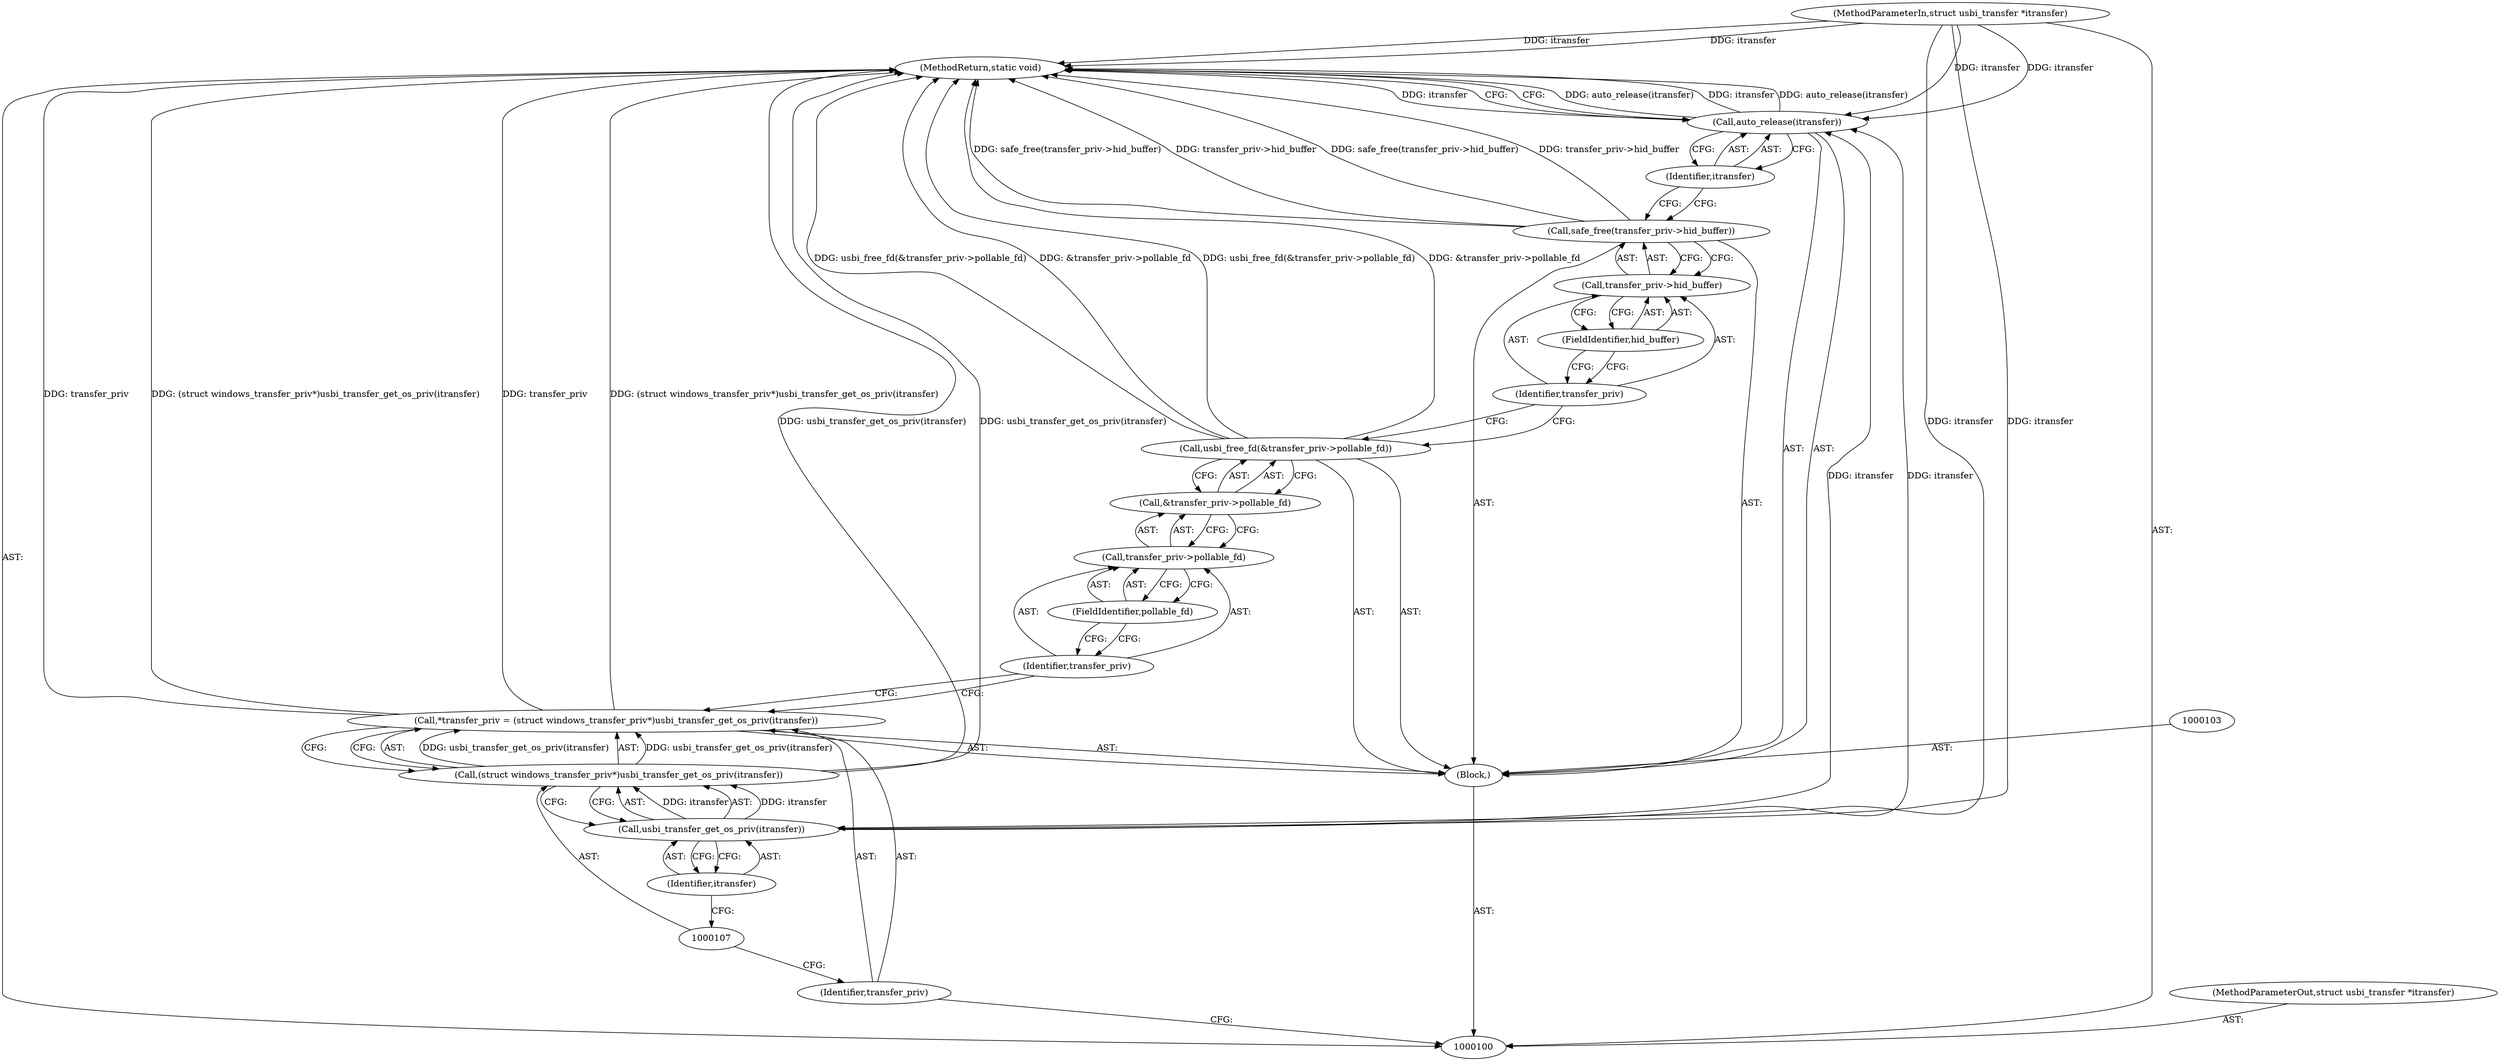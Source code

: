 digraph "1_Chrome_ac149a8d4371c0e01e0934fdd57b09e86f96b5b9_28" {
"1000121" [label="(MethodReturn,static void)"];
"1000101" [label="(MethodParameterIn,struct usbi_transfer *itransfer)"];
"1000162" [label="(MethodParameterOut,struct usbi_transfer *itransfer)"];
"1000102" [label="(Block,)"];
"1000109" [label="(Identifier,itransfer)"];
"1000104" [label="(Call,*transfer_priv = (struct windows_transfer_priv*)usbi_transfer_get_os_priv(itransfer))"];
"1000105" [label="(Identifier,transfer_priv)"];
"1000106" [label="(Call,(struct windows_transfer_priv*)usbi_transfer_get_os_priv(itransfer))"];
"1000108" [label="(Call,usbi_transfer_get_os_priv(itransfer))"];
"1000111" [label="(Call,&transfer_priv->pollable_fd)"];
"1000112" [label="(Call,transfer_priv->pollable_fd)"];
"1000113" [label="(Identifier,transfer_priv)"];
"1000110" [label="(Call,usbi_free_fd(&transfer_priv->pollable_fd))"];
"1000114" [label="(FieldIdentifier,pollable_fd)"];
"1000115" [label="(Call,safe_free(transfer_priv->hid_buffer))"];
"1000116" [label="(Call,transfer_priv->hid_buffer)"];
"1000117" [label="(Identifier,transfer_priv)"];
"1000118" [label="(FieldIdentifier,hid_buffer)"];
"1000120" [label="(Identifier,itransfer)"];
"1000119" [label="(Call,auto_release(itransfer))"];
"1000121" -> "1000100"  [label="AST: "];
"1000121" -> "1000119"  [label="CFG: "];
"1000106" -> "1000121"  [label="DDG: usbi_transfer_get_os_priv(itransfer)"];
"1000104" -> "1000121"  [label="DDG: transfer_priv"];
"1000104" -> "1000121"  [label="DDG: (struct windows_transfer_priv*)usbi_transfer_get_os_priv(itransfer)"];
"1000115" -> "1000121"  [label="DDG: safe_free(transfer_priv->hid_buffer)"];
"1000115" -> "1000121"  [label="DDG: transfer_priv->hid_buffer"];
"1000119" -> "1000121"  [label="DDG: auto_release(itransfer)"];
"1000119" -> "1000121"  [label="DDG: itransfer"];
"1000101" -> "1000121"  [label="DDG: itransfer"];
"1000110" -> "1000121"  [label="DDG: usbi_free_fd(&transfer_priv->pollable_fd)"];
"1000110" -> "1000121"  [label="DDG: &transfer_priv->pollable_fd"];
"1000101" -> "1000100"  [label="AST: "];
"1000101" -> "1000121"  [label="DDG: itransfer"];
"1000101" -> "1000108"  [label="DDG: itransfer"];
"1000101" -> "1000119"  [label="DDG: itransfer"];
"1000162" -> "1000100"  [label="AST: "];
"1000102" -> "1000100"  [label="AST: "];
"1000103" -> "1000102"  [label="AST: "];
"1000104" -> "1000102"  [label="AST: "];
"1000110" -> "1000102"  [label="AST: "];
"1000115" -> "1000102"  [label="AST: "];
"1000119" -> "1000102"  [label="AST: "];
"1000109" -> "1000108"  [label="AST: "];
"1000109" -> "1000107"  [label="CFG: "];
"1000108" -> "1000109"  [label="CFG: "];
"1000104" -> "1000102"  [label="AST: "];
"1000104" -> "1000106"  [label="CFG: "];
"1000105" -> "1000104"  [label="AST: "];
"1000106" -> "1000104"  [label="AST: "];
"1000113" -> "1000104"  [label="CFG: "];
"1000104" -> "1000121"  [label="DDG: transfer_priv"];
"1000104" -> "1000121"  [label="DDG: (struct windows_transfer_priv*)usbi_transfer_get_os_priv(itransfer)"];
"1000106" -> "1000104"  [label="DDG: usbi_transfer_get_os_priv(itransfer)"];
"1000105" -> "1000104"  [label="AST: "];
"1000105" -> "1000100"  [label="CFG: "];
"1000107" -> "1000105"  [label="CFG: "];
"1000106" -> "1000104"  [label="AST: "];
"1000106" -> "1000108"  [label="CFG: "];
"1000107" -> "1000106"  [label="AST: "];
"1000108" -> "1000106"  [label="AST: "];
"1000104" -> "1000106"  [label="CFG: "];
"1000106" -> "1000121"  [label="DDG: usbi_transfer_get_os_priv(itransfer)"];
"1000106" -> "1000104"  [label="DDG: usbi_transfer_get_os_priv(itransfer)"];
"1000108" -> "1000106"  [label="DDG: itransfer"];
"1000108" -> "1000106"  [label="AST: "];
"1000108" -> "1000109"  [label="CFG: "];
"1000109" -> "1000108"  [label="AST: "];
"1000106" -> "1000108"  [label="CFG: "];
"1000108" -> "1000106"  [label="DDG: itransfer"];
"1000101" -> "1000108"  [label="DDG: itransfer"];
"1000108" -> "1000119"  [label="DDG: itransfer"];
"1000111" -> "1000110"  [label="AST: "];
"1000111" -> "1000112"  [label="CFG: "];
"1000112" -> "1000111"  [label="AST: "];
"1000110" -> "1000111"  [label="CFG: "];
"1000112" -> "1000111"  [label="AST: "];
"1000112" -> "1000114"  [label="CFG: "];
"1000113" -> "1000112"  [label="AST: "];
"1000114" -> "1000112"  [label="AST: "];
"1000111" -> "1000112"  [label="CFG: "];
"1000113" -> "1000112"  [label="AST: "];
"1000113" -> "1000104"  [label="CFG: "];
"1000114" -> "1000113"  [label="CFG: "];
"1000110" -> "1000102"  [label="AST: "];
"1000110" -> "1000111"  [label="CFG: "];
"1000111" -> "1000110"  [label="AST: "];
"1000117" -> "1000110"  [label="CFG: "];
"1000110" -> "1000121"  [label="DDG: usbi_free_fd(&transfer_priv->pollable_fd)"];
"1000110" -> "1000121"  [label="DDG: &transfer_priv->pollable_fd"];
"1000114" -> "1000112"  [label="AST: "];
"1000114" -> "1000113"  [label="CFG: "];
"1000112" -> "1000114"  [label="CFG: "];
"1000115" -> "1000102"  [label="AST: "];
"1000115" -> "1000116"  [label="CFG: "];
"1000116" -> "1000115"  [label="AST: "];
"1000120" -> "1000115"  [label="CFG: "];
"1000115" -> "1000121"  [label="DDG: safe_free(transfer_priv->hid_buffer)"];
"1000115" -> "1000121"  [label="DDG: transfer_priv->hid_buffer"];
"1000116" -> "1000115"  [label="AST: "];
"1000116" -> "1000118"  [label="CFG: "];
"1000117" -> "1000116"  [label="AST: "];
"1000118" -> "1000116"  [label="AST: "];
"1000115" -> "1000116"  [label="CFG: "];
"1000117" -> "1000116"  [label="AST: "];
"1000117" -> "1000110"  [label="CFG: "];
"1000118" -> "1000117"  [label="CFG: "];
"1000118" -> "1000116"  [label="AST: "];
"1000118" -> "1000117"  [label="CFG: "];
"1000116" -> "1000118"  [label="CFG: "];
"1000120" -> "1000119"  [label="AST: "];
"1000120" -> "1000115"  [label="CFG: "];
"1000119" -> "1000120"  [label="CFG: "];
"1000119" -> "1000102"  [label="AST: "];
"1000119" -> "1000120"  [label="CFG: "];
"1000120" -> "1000119"  [label="AST: "];
"1000121" -> "1000119"  [label="CFG: "];
"1000119" -> "1000121"  [label="DDG: auto_release(itransfer)"];
"1000119" -> "1000121"  [label="DDG: itransfer"];
"1000108" -> "1000119"  [label="DDG: itransfer"];
"1000101" -> "1000119"  [label="DDG: itransfer"];
}
